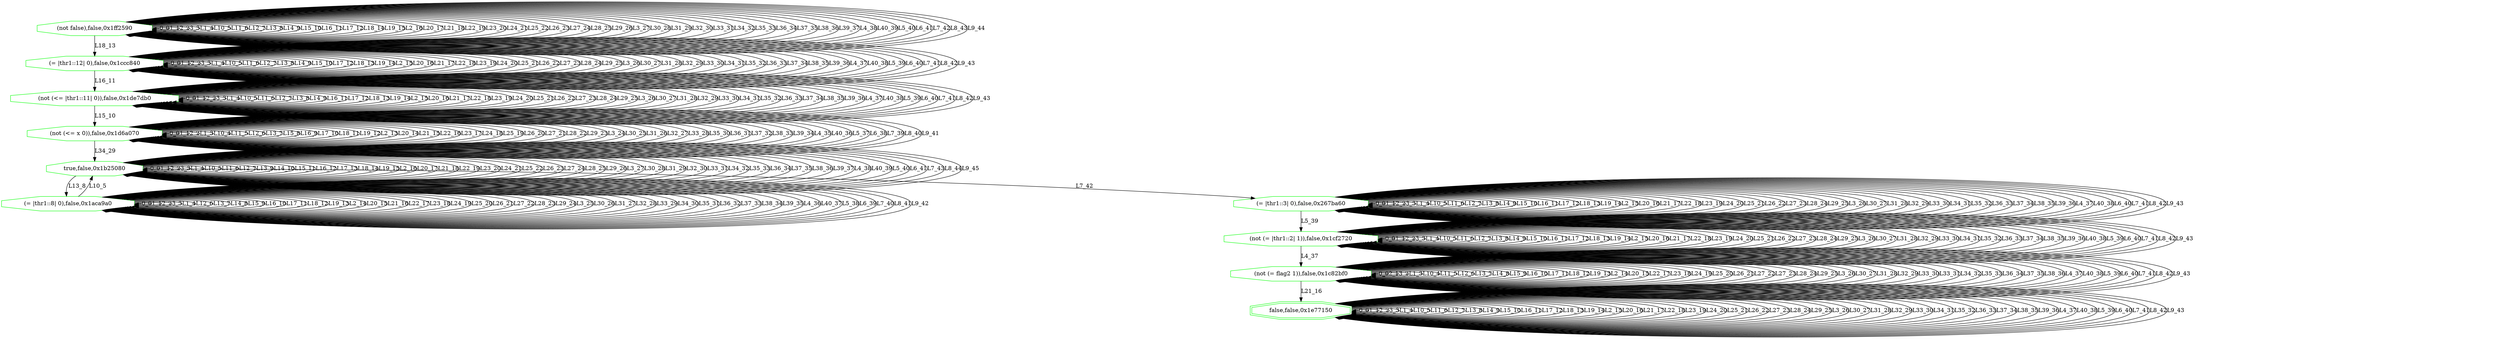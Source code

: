 digraph G {
0[label="(not false),false,0x1ff2590", color=green,shape=octagon];
1[label="(= |thr1::12| 0),false,0x1ccc840", color=green,shape=octagon];
2[label="(not (<= |thr1::11| 0)),false,0x1de7db0", color=green,shape=octagon];
3[label="(not (<= x 0)),false,0x1d6a070", color=green,shape=octagon];
4[label="true,false,0x1b25080", color=green,shape=octagon];
5[label="(= |thr1::8| 0),false,0x1aca9a0", color=green,shape=octagon];
6[label="(= |thr1::3| 0),false,0x267ba60", color=green,shape=octagon];
7[label="(not (= |thr1::2| 1)),false,0x1cf2720", color=green,shape=octagon];
8[label="(not (= flag2 1)),false,0x1c82bf0", color=green,shape=octagon];
9[label="false,false,0x1e77150", color=green,shape=doubleoctagon];
0->0 [label="0_0"];
0->0 [label="1_1"];
0->0 [label="2_2"];
0->0 [label="3_3"];
0->0 [label="L1_4"];
0->0 [label="L10_5"];
0->0 [label="L11_6"];
0->0 [label="L12_7"];
0->0 [label="L13_8"];
0->0 [label="L14_9"];
0->0 [label="L15_10"];
0->0 [label="L16_11"];
0->0 [label="L17_12"];
0->1 [label="L18_13"];
0->0 [label="L18_14"];
0->0 [label="L19_15"];
0->0 [label="L2_16"];
0->0 [label="L20_17"];
0->0 [label="L21_18"];
0->0 [label="L22_19"];
0->0 [label="L23_20"];
0->0 [label="L24_21"];
0->0 [label="L25_22"];
0->0 [label="L26_23"];
0->0 [label="L27_24"];
0->0 [label="L28_25"];
0->0 [label="L29_26"];
0->0 [label="L3_27"];
0->0 [label="L30_28"];
0->0 [label="L31_29"];
0->0 [label="L32_30"];
0->0 [label="L33_31"];
0->0 [label="L34_32"];
0->0 [label="L35_33"];
0->0 [label="L36_34"];
0->0 [label="L37_35"];
0->0 [label="L38_36"];
0->0 [label="L39_37"];
0->0 [label="L4_38"];
0->0 [label="L40_39"];
0->0 [label="L5_40"];
0->0 [label="L6_41"];
0->0 [label="L7_42"];
0->0 [label="L8_43"];
0->0 [label="L9_44"];
1->1 [label="0_0"];
1->1 [label="1_1"];
1->1 [label="2_2"];
1->1 [label="3_3"];
1->1 [label="L1_4"];
1->1 [label="L10_5"];
1->1 [label="L11_6"];
1->1 [label="L12_7"];
1->1 [label="L13_8"];
1->1 [label="L14_9"];
1->1 [label="L15_10"];
1->2 [label="L16_11"];
1->1 [label="L17_12"];
1->1 [label="L18_13"];
1->1 [label="L19_14"];
1->1 [label="L2_15"];
1->1 [label="L20_16"];
1->1 [label="L21_17"];
1->1 [label="L22_18"];
1->1 [label="L23_19"];
1->1 [label="L24_20"];
1->1 [label="L25_21"];
1->1 [label="L26_22"];
1->1 [label="L27_23"];
1->1 [label="L28_24"];
1->1 [label="L29_25"];
1->1 [label="L3_26"];
1->1 [label="L30_27"];
1->1 [label="L31_28"];
1->1 [label="L32_29"];
1->1 [label="L33_30"];
1->1 [label="L34_31"];
1->1 [label="L35_32"];
1->1 [label="L36_33"];
1->1 [label="L37_34"];
1->1 [label="L38_35"];
1->1 [label="L39_36"];
1->1 [label="L4_37"];
1->1 [label="L40_38"];
1->1 [label="L5_39"];
1->1 [label="L6_40"];
1->1 [label="L7_41"];
1->1 [label="L8_42"];
1->1 [label="L9_43"];
2->2 [label="0_0"];
2->2 [label="1_1"];
2->2 [label="2_2"];
2->2 [label="3_3"];
2->2 [label="L1_4"];
2->2 [label="L10_5"];
2->2 [label="L11_6"];
2->2 [label="L12_7"];
2->2 [label="L13_8"];
2->2 [label="L14_9"];
2->3 [label="L15_10"];
2->2 [label="L16_11"];
2->2 [label="L17_12"];
2->2 [label="L18_13"];
2->2 [label="L19_14"];
2->2 [label="L2_15"];
2->2 [label="L20_16"];
2->2 [label="L21_17"];
2->2 [label="L22_18"];
2->2 [label="L23_19"];
2->2 [label="L24_20"];
2->2 [label="L25_21"];
2->2 [label="L26_22"];
2->2 [label="L27_23"];
2->2 [label="L28_24"];
2->2 [label="L29_25"];
2->2 [label="L3_26"];
2->2 [label="L30_27"];
2->2 [label="L31_28"];
2->2 [label="L32_29"];
2->2 [label="L33_30"];
2->2 [label="L34_31"];
2->2 [label="L35_32"];
2->2 [label="L36_33"];
2->2 [label="L37_34"];
2->2 [label="L38_35"];
2->2 [label="L39_36"];
2->2 [label="L4_37"];
2->2 [label="L40_38"];
2->2 [label="L5_39"];
2->2 [label="L6_40"];
2->2 [label="L7_41"];
2->2 [label="L8_42"];
2->2 [label="L9_43"];
3->3 [label="0_0"];
3->3 [label="1_1"];
3->3 [label="2_2"];
3->3 [label="L1_3"];
3->3 [label="L10_4"];
3->3 [label="L11_5"];
3->3 [label="L12_6"];
3->3 [label="L13_7"];
3->3 [label="L15_8"];
3->3 [label="L16_9"];
3->3 [label="L17_10"];
3->3 [label="L18_11"];
3->3 [label="L19_12"];
3->3 [label="L2_13"];
3->3 [label="L20_14"];
3->3 [label="L21_15"];
3->3 [label="L22_16"];
3->3 [label="L23_17"];
3->3 [label="L24_18"];
3->3 [label="L25_19"];
3->3 [label="L26_20"];
3->3 [label="L27_21"];
3->3 [label="L28_22"];
3->3 [label="L29_23"];
3->3 [label="L3_24"];
3->3 [label="L30_25"];
3->3 [label="L31_26"];
3->3 [label="L32_27"];
3->3 [label="L33_28"];
3->4 [label="L34_29"];
3->3 [label="L35_30"];
3->3 [label="L36_31"];
3->3 [label="L37_32"];
3->3 [label="L38_33"];
3->3 [label="L39_34"];
3->3 [label="L4_35"];
3->3 [label="L40_36"];
3->3 [label="L5_37"];
3->3 [label="L6_38"];
3->3 [label="L7_39"];
3->3 [label="L8_40"];
3->3 [label="L9_41"];
4->4 [label="0_0"];
4->4 [label="1_1"];
4->4 [label="2_2"];
4->4 [label="3_3"];
4->4 [label="L1_4"];
4->4 [label="L10_5"];
4->4 [label="L11_6"];
4->4 [label="L12_7"];
4->5 [label="L13_8"];
4->4 [label="L13_9"];
4->4 [label="L14_10"];
4->4 [label="L15_11"];
4->4 [label="L16_12"];
4->4 [label="L17_13"];
4->4 [label="L18_14"];
4->4 [label="L19_15"];
4->4 [label="L2_16"];
4->4 [label="L20_17"];
4->4 [label="L21_18"];
4->4 [label="L22_19"];
4->4 [label="L23_20"];
4->4 [label="L24_21"];
4->4 [label="L25_22"];
4->4 [label="L26_23"];
4->4 [label="L27_24"];
4->4 [label="L28_25"];
4->4 [label="L29_26"];
4->4 [label="L3_27"];
4->4 [label="L30_28"];
4->4 [label="L31_29"];
4->4 [label="L32_30"];
4->4 [label="L33_31"];
4->4 [label="L34_32"];
4->4 [label="L35_33"];
4->4 [label="L36_34"];
4->4 [label="L37_35"];
4->4 [label="L38_36"];
4->4 [label="L39_37"];
4->4 [label="L4_38"];
4->4 [label="L40_39"];
4->4 [label="L5_40"];
4->4 [label="L6_41"];
4->6 [label="L7_42"];
4->4 [label="L7_43"];
4->4 [label="L8_44"];
4->4 [label="L9_45"];
5->5 [label="0_0"];
5->5 [label="1_1"];
5->5 [label="2_2"];
5->5 [label="3_3"];
5->5 [label="L1_4"];
5->4 [label="L10_5"];
5->5 [label="L12_6"];
5->5 [label="L13_7"];
5->5 [label="L14_8"];
5->5 [label="L15_9"];
5->5 [label="L16_10"];
5->5 [label="L17_11"];
5->5 [label="L18_12"];
5->5 [label="L19_13"];
5->5 [label="L2_14"];
5->5 [label="L20_15"];
5->5 [label="L21_16"];
5->5 [label="L22_17"];
5->5 [label="L23_18"];
5->5 [label="L24_19"];
5->5 [label="L25_20"];
5->5 [label="L26_21"];
5->5 [label="L27_22"];
5->5 [label="L28_23"];
5->5 [label="L29_24"];
5->5 [label="L3_25"];
5->5 [label="L30_26"];
5->5 [label="L31_27"];
5->5 [label="L32_28"];
5->5 [label="L33_29"];
5->5 [label="L34_30"];
5->5 [label="L35_31"];
5->5 [label="L36_32"];
5->5 [label="L37_33"];
5->5 [label="L38_34"];
5->5 [label="L39_35"];
5->5 [label="L4_36"];
5->5 [label="L40_37"];
5->5 [label="L5_38"];
5->5 [label="L6_39"];
5->5 [label="L7_40"];
5->5 [label="L8_41"];
5->5 [label="L9_42"];
6->6 [label="0_0"];
6->6 [label="1_1"];
6->6 [label="2_2"];
6->6 [label="3_3"];
6->6 [label="L1_4"];
6->6 [label="L10_5"];
6->6 [label="L11_6"];
6->6 [label="L12_7"];
6->6 [label="L13_8"];
6->6 [label="L14_9"];
6->6 [label="L15_10"];
6->6 [label="L16_11"];
6->6 [label="L17_12"];
6->6 [label="L18_13"];
6->6 [label="L19_14"];
6->6 [label="L2_15"];
6->6 [label="L20_16"];
6->6 [label="L21_17"];
6->6 [label="L22_18"];
6->6 [label="L23_19"];
6->6 [label="L24_20"];
6->6 [label="L25_21"];
6->6 [label="L26_22"];
6->6 [label="L27_23"];
6->6 [label="L28_24"];
6->6 [label="L29_25"];
6->6 [label="L3_26"];
6->6 [label="L30_27"];
6->6 [label="L31_28"];
6->6 [label="L32_29"];
6->6 [label="L33_30"];
6->6 [label="L34_31"];
6->6 [label="L35_32"];
6->6 [label="L36_33"];
6->6 [label="L37_34"];
6->6 [label="L38_35"];
6->6 [label="L39_36"];
6->6 [label="L4_37"];
6->6 [label="L40_38"];
6->7 [label="L5_39"];
6->6 [label="L6_40"];
6->6 [label="L7_41"];
6->6 [label="L8_42"];
6->6 [label="L9_43"];
7->7 [label="0_0"];
7->7 [label="1_1"];
7->7 [label="2_2"];
7->7 [label="3_3"];
7->7 [label="L1_4"];
7->7 [label="L10_5"];
7->7 [label="L11_6"];
7->7 [label="L12_7"];
7->7 [label="L13_8"];
7->7 [label="L14_9"];
7->7 [label="L15_10"];
7->7 [label="L16_11"];
7->7 [label="L17_12"];
7->7 [label="L18_13"];
7->7 [label="L19_14"];
7->7 [label="L2_15"];
7->7 [label="L20_16"];
7->7 [label="L21_17"];
7->7 [label="L22_18"];
7->7 [label="L23_19"];
7->7 [label="L24_20"];
7->7 [label="L25_21"];
7->7 [label="L26_22"];
7->7 [label="L27_23"];
7->7 [label="L28_24"];
7->7 [label="L29_25"];
7->7 [label="L3_26"];
7->7 [label="L30_27"];
7->7 [label="L31_28"];
7->7 [label="L32_29"];
7->7 [label="L33_30"];
7->7 [label="L34_31"];
7->7 [label="L35_32"];
7->7 [label="L36_33"];
7->7 [label="L37_34"];
7->7 [label="L38_35"];
7->7 [label="L39_36"];
7->8 [label="L4_37"];
7->7 [label="L40_38"];
7->7 [label="L5_39"];
7->7 [label="L6_40"];
7->7 [label="L7_41"];
7->7 [label="L8_42"];
7->7 [label="L9_43"];
8->8 [label="0_0"];
8->8 [label="2_1"];
8->8 [label="3_2"];
8->8 [label="L1_3"];
8->8 [label="L10_4"];
8->8 [label="L11_5"];
8->8 [label="L12_6"];
8->8 [label="L13_7"];
8->8 [label="L14_8"];
8->8 [label="L15_9"];
8->8 [label="L16_10"];
8->8 [label="L17_11"];
8->8 [label="L18_12"];
8->8 [label="L19_13"];
8->8 [label="L2_14"];
8->8 [label="L20_15"];
8->9 [label="L21_16"];
8->8 [label="L22_17"];
8->8 [label="L23_18"];
8->8 [label="L24_19"];
8->8 [label="L25_20"];
8->8 [label="L26_21"];
8->8 [label="L27_22"];
8->8 [label="L27_23"];
8->8 [label="L28_24"];
8->8 [label="L29_25"];
8->8 [label="L3_26"];
8->8 [label="L30_27"];
8->8 [label="L31_28"];
8->8 [label="L32_29"];
8->8 [label="L33_30"];
8->8 [label="L33_31"];
8->8 [label="L34_32"];
8->8 [label="L35_33"];
8->8 [label="L36_34"];
8->8 [label="L37_35"];
8->8 [label="L38_36"];
8->8 [label="L4_37"];
8->8 [label="L40_38"];
8->8 [label="L5_39"];
8->8 [label="L6_40"];
8->8 [label="L7_41"];
8->8 [label="L8_42"];
8->8 [label="L9_43"];
9->9 [label="0_0"];
9->9 [label="1_1"];
9->9 [label="2_2"];
9->9 [label="3_3"];
9->9 [label="L1_4"];
9->9 [label="L10_5"];
9->9 [label="L11_6"];
9->9 [label="L12_7"];
9->9 [label="L13_8"];
9->9 [label="L14_9"];
9->9 [label="L15_10"];
9->9 [label="L16_11"];
9->9 [label="L17_12"];
9->9 [label="L18_13"];
9->9 [label="L19_14"];
9->9 [label="L2_15"];
9->9 [label="L20_16"];
9->9 [label="L21_17"];
9->9 [label="L22_18"];
9->9 [label="L23_19"];
9->9 [label="L24_20"];
9->9 [label="L25_21"];
9->9 [label="L26_22"];
9->9 [label="L27_23"];
9->9 [label="L28_24"];
9->9 [label="L29_25"];
9->9 [label="L3_26"];
9->9 [label="L30_27"];
9->9 [label="L31_28"];
9->9 [label="L32_29"];
9->9 [label="L33_30"];
9->9 [label="L34_31"];
9->9 [label="L35_32"];
9->9 [label="L36_33"];
9->9 [label="L37_34"];
9->9 [label="L38_35"];
9->9 [label="L39_36"];
9->9 [label="L4_37"];
9->9 [label="L40_38"];
9->9 [label="L5_39"];
9->9 [label="L6_40"];
9->9 [label="L7_41"];
9->9 [label="L8_42"];
9->9 [label="L9_43"];
}
